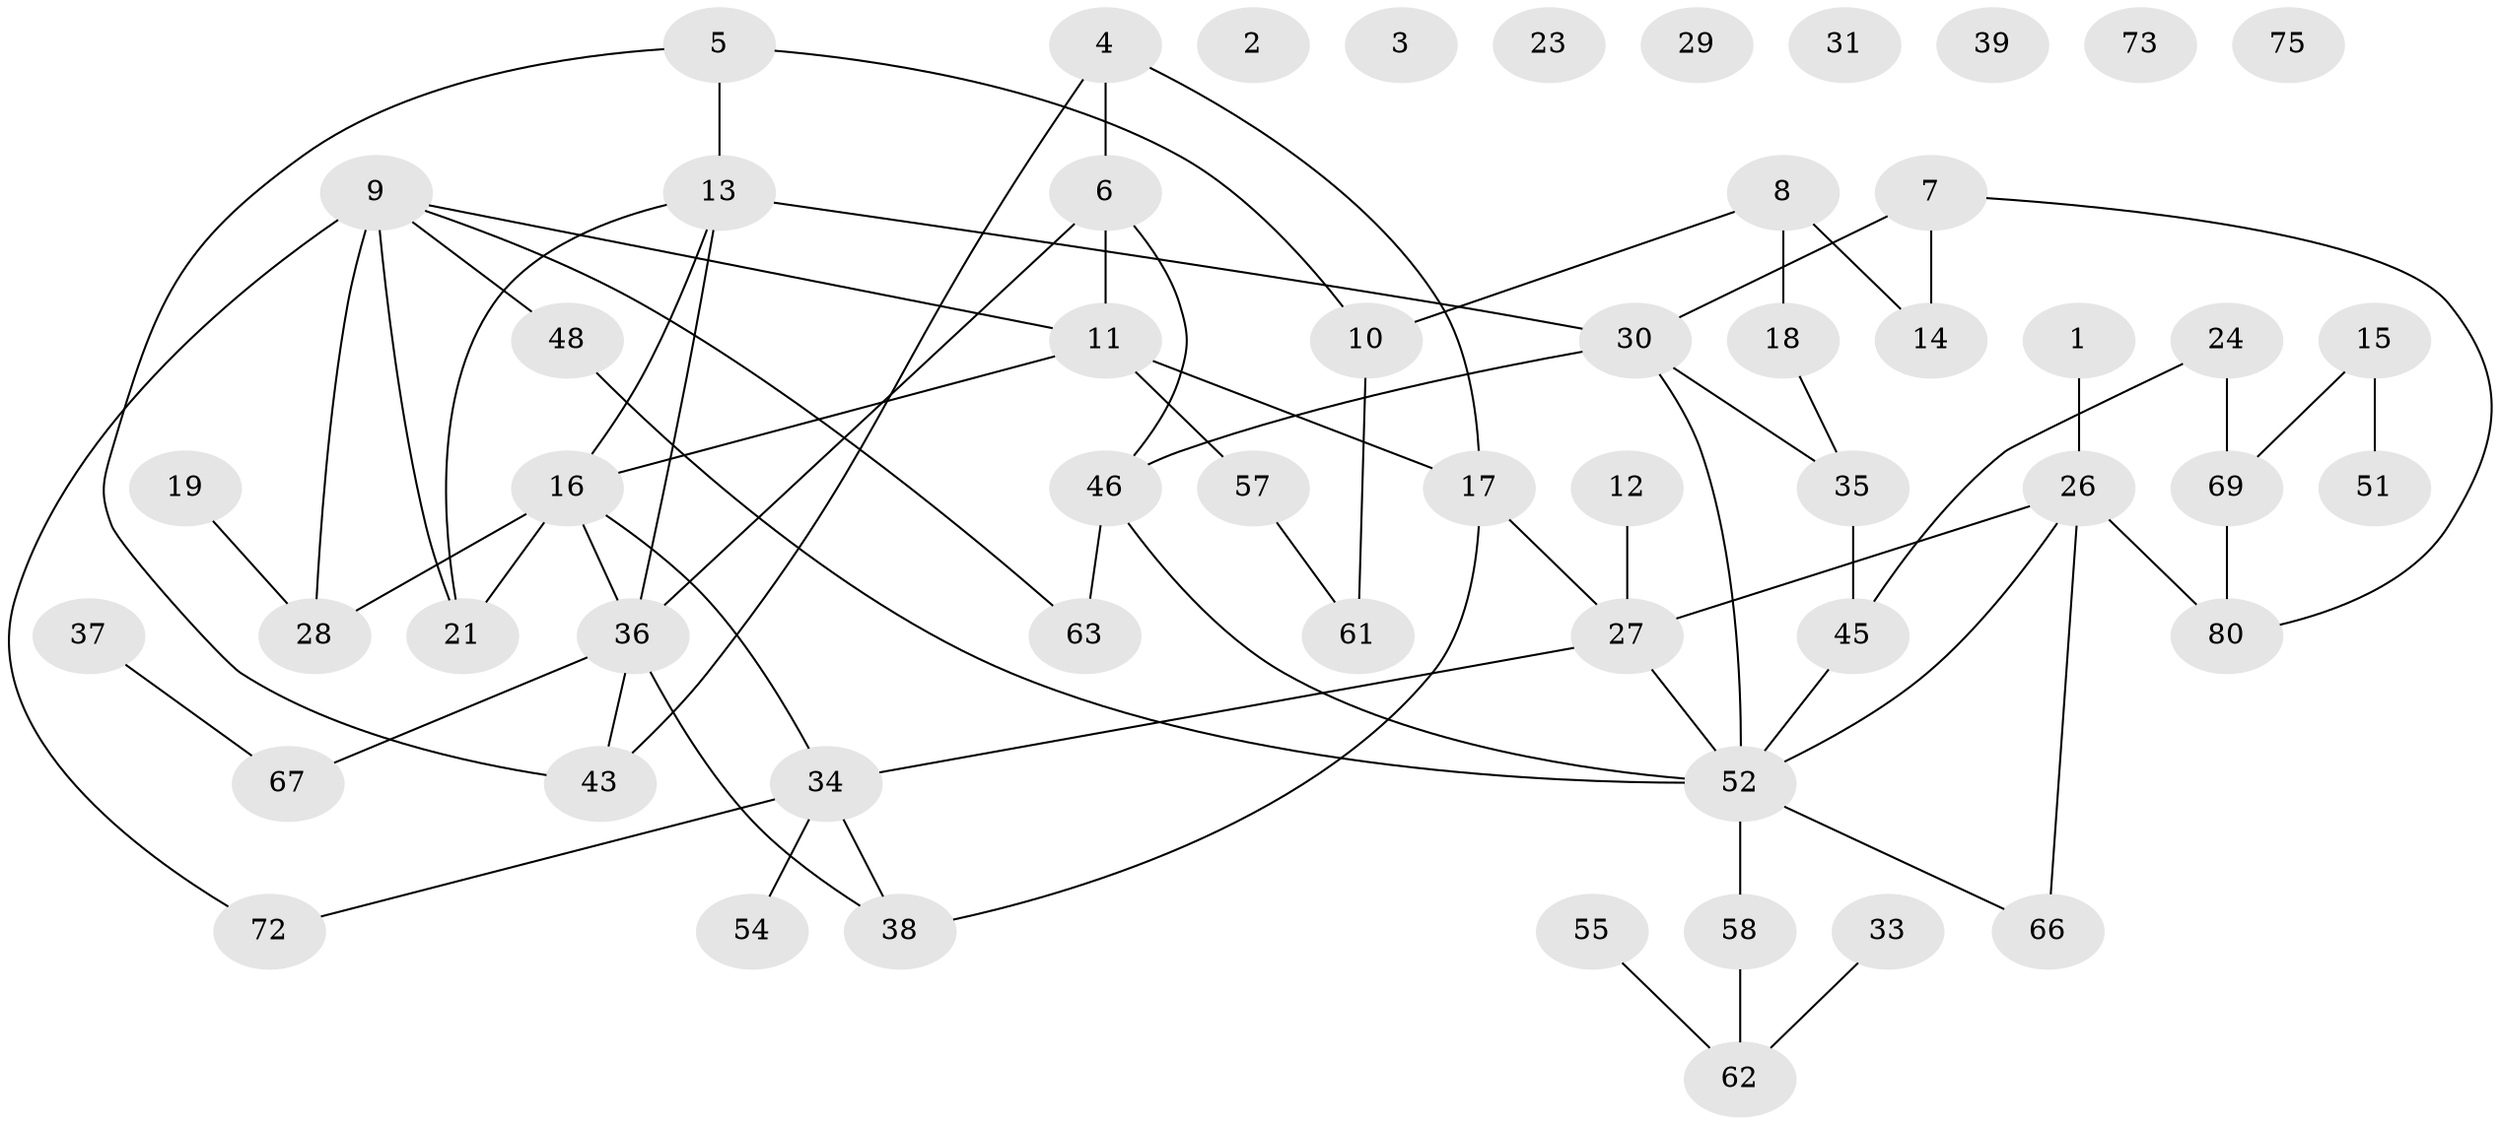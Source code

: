 // original degree distribution, {1: 0.1375, 0: 0.1, 4: 0.1125, 3: 0.2125, 5: 0.0375, 2: 0.35, 6: 0.0375, 7: 0.0125}
// Generated by graph-tools (version 1.1) at 2025/41/03/06/25 10:41:22]
// undirected, 55 vertices, 71 edges
graph export_dot {
graph [start="1"]
  node [color=gray90,style=filled];
  1;
  2;
  3;
  4 [super="+20"];
  5;
  6 [super="+44"];
  7 [super="+74"];
  8 [super="+71"];
  9 [super="+49"];
  10 [super="+32"];
  11 [super="+22"];
  12;
  13 [super="+50"];
  14;
  15;
  16 [super="+64"];
  17 [super="+25"];
  18;
  19;
  21 [super="+42"];
  23;
  24 [super="+47"];
  26 [super="+53"];
  27 [super="+60"];
  28;
  29;
  30 [super="+41"];
  31;
  33;
  34 [super="+76"];
  35 [super="+40"];
  36 [super="+59"];
  37;
  38 [super="+78"];
  39;
  43;
  45;
  46 [super="+68"];
  48;
  51;
  52 [super="+56"];
  54;
  55;
  57;
  58;
  61 [super="+65"];
  62 [super="+70"];
  63;
  66;
  67 [super="+79"];
  69 [super="+77"];
  72;
  73;
  75;
  80;
  1 -- 26;
  4 -- 43;
  4 -- 17;
  4 -- 6;
  5 -- 13;
  5 -- 43;
  5 -- 10;
  6 -- 46;
  6 -- 36;
  6 -- 11;
  7 -- 14;
  7 -- 30;
  7 -- 80;
  8 -- 14;
  8 -- 10;
  8 -- 18;
  9 -- 11;
  9 -- 21 [weight=2];
  9 -- 72;
  9 -- 48;
  9 -- 28;
  9 -- 63;
  10 -- 61;
  11 -- 16;
  11 -- 17;
  11 -- 57;
  12 -- 27;
  13 -- 30;
  13 -- 16;
  13 -- 36;
  13 -- 21;
  15 -- 51;
  15 -- 69;
  16 -- 36;
  16 -- 34;
  16 -- 28;
  16 -- 21;
  17 -- 27;
  17 -- 38;
  18 -- 35;
  19 -- 28;
  24 -- 45;
  24 -- 69;
  26 -- 52;
  26 -- 66;
  26 -- 80;
  26 -- 27;
  27 -- 34;
  27 -- 52;
  30 -- 52;
  30 -- 35;
  30 -- 46;
  33 -- 62;
  34 -- 38;
  34 -- 54;
  34 -- 72;
  35 -- 45;
  36 -- 43;
  36 -- 38;
  36 -- 67;
  37 -- 67;
  45 -- 52;
  46 -- 52;
  46 -- 63;
  48 -- 52;
  52 -- 58;
  52 -- 66;
  55 -- 62;
  57 -- 61;
  58 -- 62;
  69 -- 80;
}
